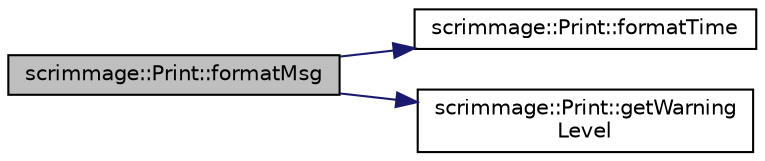 digraph "scrimmage::Print::formatMsg"
{
 // LATEX_PDF_SIZE
  edge [fontname="Helvetica",fontsize="10",labelfontname="Helvetica",labelfontsize="10"];
  node [fontname="Helvetica",fontsize="10",shape=record];
  rankdir="LR";
  Node1 [label="scrimmage::Print::formatMsg",height=0.2,width=0.4,color="black", fillcolor="grey75", style="filled", fontcolor="black",tooltip=" "];
  Node1 -> Node2 [color="midnightblue",fontsize="10",style="solid",fontname="Helvetica"];
  Node2 [label="scrimmage::Print::formatTime",height=0.2,width=0.4,color="black", fillcolor="white", style="filled",URL="$classscrimmage_1_1Print.html#a7578ec1f4fb149513f13353ddaa7884d",tooltip=" "];
  Node1 -> Node3 [color="midnightblue",fontsize="10",style="solid",fontname="Helvetica"];
  Node3 [label="scrimmage::Print::getWarning\lLevel",height=0.2,width=0.4,color="black", fillcolor="white", style="filled",URL="$classscrimmage_1_1Print.html#aa0b4d98d00a30e7d7d688a2f737c68ac",tooltip=" "];
}
